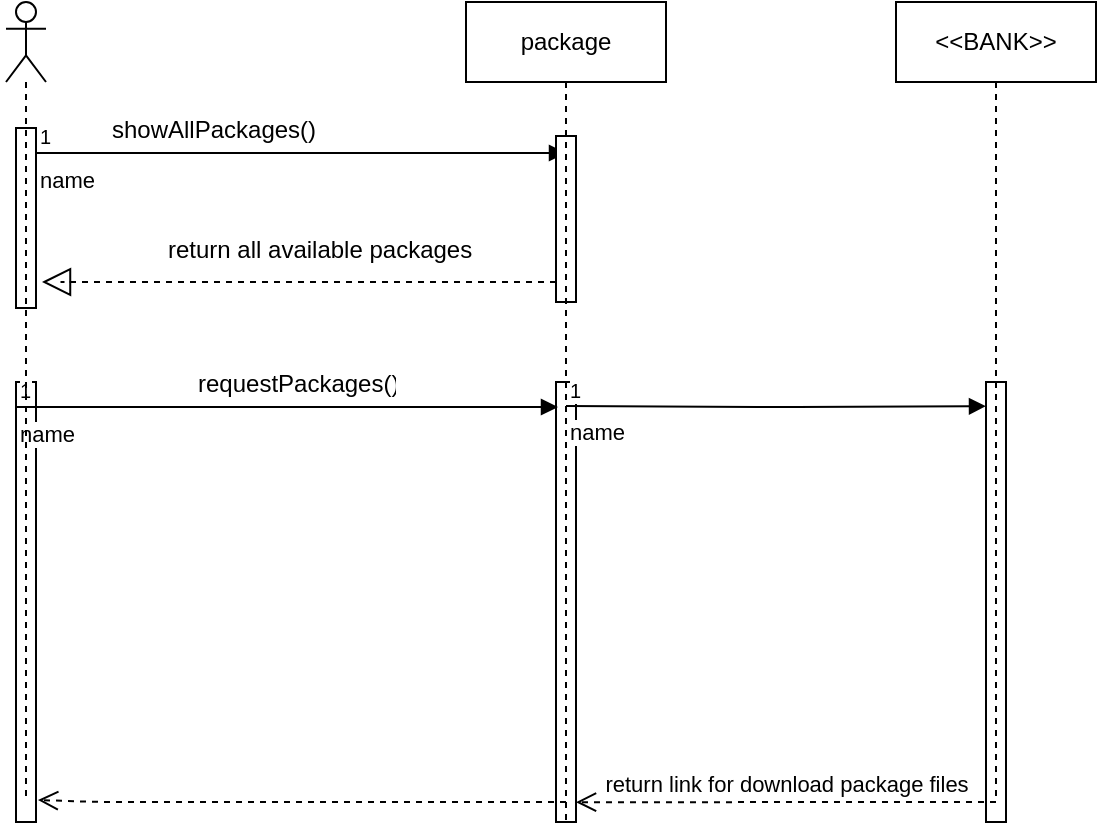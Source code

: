 <mxfile version="12.3.8" type="github" pages="1">
  <diagram id="i9YOTsJJg9F0nqaWipao" name="Page-1">
    <mxGraphModel dx="1408" dy="792" grid="1" gridSize="10" guides="1" tooltips="1" connect="1" arrows="1" fold="1" page="1" pageScale="1" pageWidth="850" pageHeight="1100" math="0" shadow="0">
      <root>
        <mxCell id="0"/>
        <mxCell id="1" parent="0"/>
        <mxCell id="KnmKkN8YXyTpCzLxxqHs-3" value="" style="html=1;points=[];perimeter=orthogonalPerimeter;" parent="1" vertex="1">
          <mxGeometry x="30" y="280" width="10" height="220" as="geometry"/>
        </mxCell>
        <mxCell id="KnmKkN8YXyTpCzLxxqHs-4" value="" style="html=1;points=[];perimeter=orthogonalPerimeter;" parent="1" vertex="1">
          <mxGeometry x="300" y="280" width="10" height="220" as="geometry"/>
        </mxCell>
        <mxCell id="KnmKkN8YXyTpCzLxxqHs-6" value="name" style="endArrow=block;endFill=1;html=1;edgeStyle=orthogonalEdgeStyle;align=left;verticalAlign=top;" parent="1" edge="1">
          <mxGeometry x="-1" relative="1" as="geometry">
            <mxPoint x="40" y="165.5" as="sourcePoint"/>
            <mxPoint x="305" y="165.5" as="targetPoint"/>
            <Array as="points">
              <mxPoint x="100" y="165.5"/>
              <mxPoint x="100" y="165.5"/>
            </Array>
          </mxGeometry>
        </mxCell>
        <mxCell id="KnmKkN8YXyTpCzLxxqHs-7" value="1" style="resizable=0;html=1;align=left;verticalAlign=bottom;labelBackgroundColor=#ffffff;fontSize=10;" parent="KnmKkN8YXyTpCzLxxqHs-6" connectable="0" vertex="1">
          <mxGeometry x="-1" relative="1" as="geometry"/>
        </mxCell>
        <mxCell id="KnmKkN8YXyTpCzLxxqHs-8" value="showAllPackages()" style="text;strokeColor=none;fillColor=none;align=left;verticalAlign=top;spacingLeft=4;spacingRight=4;overflow=hidden;rotatable=0;points=[[0,0.5],[1,0.5]];portConstraint=eastwest;" parent="1" vertex="1">
          <mxGeometry x="72" y="140" width="120" height="26" as="geometry"/>
        </mxCell>
        <mxCell id="KnmKkN8YXyTpCzLxxqHs-14" value="requestPackages()" style="text;strokeColor=none;fillColor=none;align=left;verticalAlign=top;spacingLeft=4;spacingRight=4;overflow=hidden;rotatable=0;points=[[0,0.5],[1,0.5]];portConstraint=eastwest;" parent="1" vertex="1">
          <mxGeometry x="115" y="267" width="110" height="26" as="geometry"/>
        </mxCell>
        <mxCell id="KnmKkN8YXyTpCzLxxqHs-15" value="name" style="endArrow=block;endFill=1;html=1;edgeStyle=orthogonalEdgeStyle;align=left;verticalAlign=top;entryX=0;entryY=0.055;entryDx=0;entryDy=0;entryPerimeter=0;" parent="1" target="KnmKkN8YXyTpCzLxxqHs-20" edge="1">
          <mxGeometry x="-1" relative="1" as="geometry">
            <mxPoint x="305" y="292" as="sourcePoint"/>
            <mxPoint x="450" y="292" as="targetPoint"/>
            <Array as="points"/>
          </mxGeometry>
        </mxCell>
        <mxCell id="KnmKkN8YXyTpCzLxxqHs-16" value="1" style="resizable=0;html=1;align=left;verticalAlign=bottom;labelBackgroundColor=#ffffff;fontSize=10;" parent="KnmKkN8YXyTpCzLxxqHs-15" connectable="0" vertex="1">
          <mxGeometry x="-1" relative="1" as="geometry"/>
        </mxCell>
        <mxCell id="KnmKkN8YXyTpCzLxxqHs-17" value="" style="endArrow=block;dashed=1;endFill=0;endSize=12;html=1;" parent="1" edge="1">
          <mxGeometry width="160" relative="1" as="geometry">
            <mxPoint x="300" y="230" as="sourcePoint"/>
            <mxPoint x="43" y="230" as="targetPoint"/>
            <Array as="points">
              <mxPoint x="50" y="230"/>
            </Array>
          </mxGeometry>
        </mxCell>
        <mxCell id="KnmKkN8YXyTpCzLxxqHs-18" value="return all available packages" style="text;strokeColor=none;fillColor=none;align=left;verticalAlign=top;spacingLeft=4;spacingRight=4;overflow=hidden;rotatable=0;points=[[0,0.5],[1,0.5]];portConstraint=eastwest;" parent="1" vertex="1">
          <mxGeometry x="100" y="200" width="170" height="26" as="geometry"/>
        </mxCell>
        <mxCell id="KnmKkN8YXyTpCzLxxqHs-19" value="" style="html=1;points=[];perimeter=orthogonalPerimeter;" parent="1" vertex="1">
          <mxGeometry x="30" y="153" width="10" height="90" as="geometry"/>
        </mxCell>
        <mxCell id="KnmKkN8YXyTpCzLxxqHs-20" value="" style="html=1;points=[];perimeter=orthogonalPerimeter;" parent="1" vertex="1">
          <mxGeometry x="515" y="280" width="10" height="220" as="geometry"/>
        </mxCell>
        <mxCell id="KnmKkN8YXyTpCzLxxqHs-23" value="name" style="endArrow=block;endFill=1;html=1;edgeStyle=orthogonalEdgeStyle;align=left;verticalAlign=top;" parent="1" edge="1">
          <mxGeometry x="-1" relative="1" as="geometry">
            <mxPoint x="30" y="292.5" as="sourcePoint"/>
            <mxPoint x="301" y="292.5" as="targetPoint"/>
            <Array as="points">
              <mxPoint x="40" y="292.5"/>
              <mxPoint x="301" y="292.5"/>
            </Array>
          </mxGeometry>
        </mxCell>
        <mxCell id="KnmKkN8YXyTpCzLxxqHs-24" value="1" style="resizable=0;html=1;align=left;verticalAlign=bottom;labelBackgroundColor=#ffffff;fontSize=10;" parent="KnmKkN8YXyTpCzLxxqHs-23" connectable="0" vertex="1">
          <mxGeometry x="-1" relative="1" as="geometry"/>
        </mxCell>
        <mxCell id="KnmKkN8YXyTpCzLxxqHs-27" value="return link for download package files" style="html=1;verticalAlign=bottom;endArrow=open;dashed=1;endSize=8;entryX=1;entryY=0.955;entryDx=0;entryDy=0;entryPerimeter=0;" parent="1" target="KnmKkN8YXyTpCzLxxqHs-4" edge="1">
          <mxGeometry relative="1" as="geometry">
            <mxPoint x="520" y="490" as="sourcePoint"/>
            <mxPoint x="440" y="490" as="targetPoint"/>
          </mxGeometry>
        </mxCell>
        <mxCell id="KnmKkN8YXyTpCzLxxqHs-28" value="" style="html=1;verticalAlign=bottom;endArrow=open;dashed=1;endSize=8;entryX=1.1;entryY=0.95;entryDx=0;entryDy=0;entryPerimeter=0;" parent="1" target="KnmKkN8YXyTpCzLxxqHs-3" edge="1">
          <mxGeometry relative="1" as="geometry">
            <mxPoint x="305" y="490" as="sourcePoint"/>
            <mxPoint x="95" y="490.1" as="targetPoint"/>
            <Array as="points">
              <mxPoint x="70" y="490"/>
            </Array>
          </mxGeometry>
        </mxCell>
        <mxCell id="8y4SK8bdZuWxl72XEnhY-1" value="" style="html=1;points=[];perimeter=orthogonalPerimeter;" vertex="1" parent="1">
          <mxGeometry x="300" y="157" width="10" height="83" as="geometry"/>
        </mxCell>
        <mxCell id="8y4SK8bdZuWxl72XEnhY-7" value="package" style="shape=umlLifeline;perimeter=lifelinePerimeter;whiteSpace=wrap;html=1;container=1;collapsible=0;recursiveResize=0;outlineConnect=0;" vertex="1" parent="1">
          <mxGeometry x="255" y="90" width="100" height="410" as="geometry"/>
        </mxCell>
        <mxCell id="8y4SK8bdZuWxl72XEnhY-9" value="&amp;lt;&amp;lt;BANK&amp;gt;&amp;gt;" style="shape=umlLifeline;perimeter=lifelinePerimeter;whiteSpace=wrap;html=1;container=1;collapsible=0;recursiveResize=0;outlineConnect=0;" vertex="1" parent="1">
          <mxGeometry x="470" y="90" width="100" height="400" as="geometry"/>
        </mxCell>
        <mxCell id="8y4SK8bdZuWxl72XEnhY-10" value="" style="shape=umlLifeline;participant=umlActor;perimeter=lifelinePerimeter;whiteSpace=wrap;html=1;container=1;collapsible=0;recursiveResize=0;verticalAlign=top;spacingTop=36;labelBackgroundColor=#ffffff;outlineConnect=0;" vertex="1" parent="1">
          <mxGeometry x="25" y="90" width="20" height="400" as="geometry"/>
        </mxCell>
      </root>
    </mxGraphModel>
  </diagram>
</mxfile>
